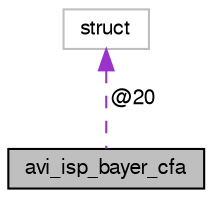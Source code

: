 digraph "avi_isp_bayer_cfa"
{
  edge [fontname="FreeSans",fontsize="10",labelfontname="FreeSans",labelfontsize="10"];
  node [fontname="FreeSans",fontsize="10",shape=record];
  Node1 [label="avi_isp_bayer_cfa",height=0.2,width=0.4,color="black", fillcolor="grey75", style="filled", fontcolor="black"];
  Node2 -> Node1 [dir="back",color="darkorchid3",fontsize="10",style="dashed",label=" @20" ,fontname="FreeSans"];
  Node2 [label="struct",height=0.2,width=0.4,color="grey75", fillcolor="white", style="filled"];
}

